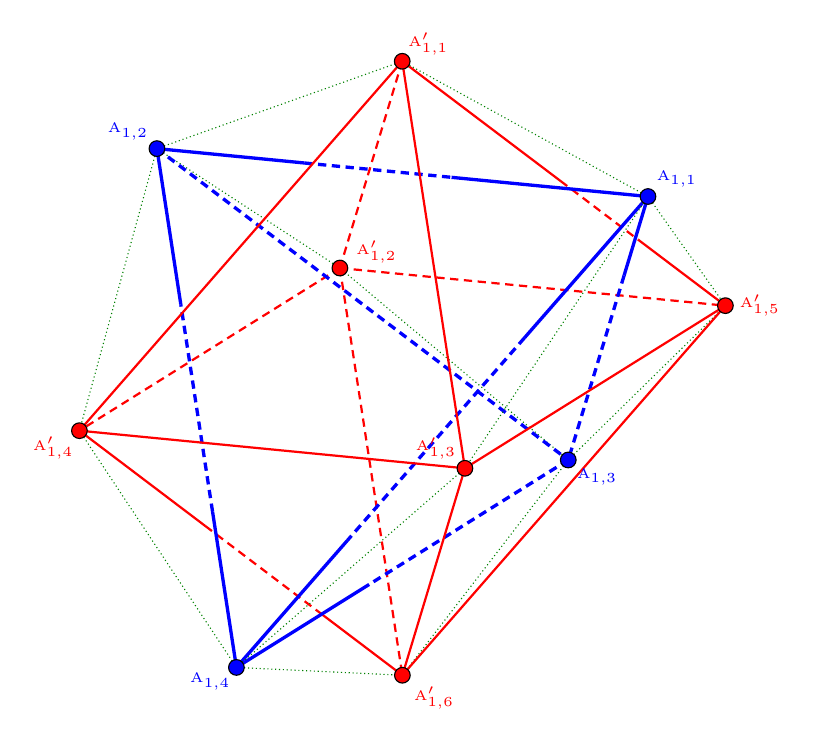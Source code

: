 \begin{tikzpicture}[
	rotate around y=77, % free to adjust to rotate the Adash octahedron around its local "z" axis
	rotate around z=-54.736, % -arctan(y/z) where y and z are the corresponding components of {(Adash6) - (Adash1)}
	rotate around y=90,
	rotate around x=90, % this and the next rotate TikZ's axes into our conventional view (z axis pointing upwards, x and y coming towards viewer)
	scale = 5.0,
	]
%	\draw[->] (0,0,0)--++(1,0,0) node[right]{$x$};
%	\draw[->] (0,0,0)--++(0,1,0) node[above]{$y$};
%	\draw[->] (0,0,0)--++(0,0,1) node[below left]{$z$};
	% A
	%% Coord def
	\coordinate (A1) at (0, 0, 0);
	\coordinate (A2) at (1.405, 0, 0);
	\coordinate (A3) at (0.703, 1.217, 0);
	\coordinate (A4) at (0.703, 0.406, 1.147);	
	% Adash
	%% Coord def
	\coordinate (Adash1) at (0.703, -0.231, -0.163);
	\coordinate (Adash2) at (1.254,  0.724, -0.163);
	\coordinate (Adash3) at (0.151,  0.087,  0.737);
	\coordinate (Adash4) at (1.254,  0.087,  0.737);
	\coordinate (Adash5) at (0.151,  0.724, -0.163);
	\coordinate (Adash6) at (0.703,  1.043,  0.737);
	%% Draw lines
	% A2 -- Adash1
	\draw[Green, thin, densely dotted] (A2) -- (Adash1);
	% A2 -- Adash2
	\draw[Green, thin, densely dotted] (A2) -- (Adash2);
	% A2 -- Adash4
	\draw[Green, thin, densely dotted] (A2) -- (Adash4);
	% A3 -- Adash2
	\draw[Green, thin, densely dotted] (A3) -- (Adash2);
	% A3 -- Adash5
	\draw[Green, thin, densely dotted] (A3) -- (Adash5);
	% A3 -- Adash6
	\draw[Green, thin, densely dotted] (A3) -- (Adash6);
	% Adash4 -- Adash6
	\draw[red, thick] (Adash4) -- ($(Adash4)!0.39!(Adash6)$);
	\draw[red, thick, densely dashed] ($(Adash4)!0.39!(Adash6)$) -- ($(Adash4)!0.75!(Adash6)$);
	\draw[red, thick] ($(Adash4)!0.75!(Adash6)$) -- (Adash6);
	% Adash2 -- Adash6
	\draw[red, thick, densely dashed] (Adash2) -- (Adash6);
	% Adash2 -- Adash5
	\draw[red, thick, densely dashed] (Adash2) -- (Adash5);
	% Adash1 -- Adash2
	\draw[red, thick, densely dashed] (Adash1) -- (Adash2);
	% Adash1 -- Adash5
	\draw[red, thick] (Adash1) -- ($(Adash1)!0.49!(Adash5)$);
	\draw[red, thick, densely dashed] ($(Adash1)!0.49!(Adash5)$) -- ($(Adash1)!0.73!(Adash5)$);
	\draw[red, thick] ($(Adash1)!0.73!(Adash5)$) -- (Adash5);
	% Adash2 -- Adash4
	\draw[red, thick, densely dashed] (Adash2) -- (Adash4);
	% A2 -- A1
	\draw[Blue, very thick] (A2) -- ($(A2)!0.3!(A1)$);
	\draw[Blue, very thick, densely dashed] ($(A2)!0.3!(A1)$) -- ($(A2)!0.6!(A1)$);
	\draw[Blue, very thick] ($(A2)!0.6!(A1)$) -- (A1);
	% A1 -- A4
	\draw[Blue, very thick] (A1) -- ($(A1)!0.3!(A4)$);
	\draw[Blue, very thick, densely dashed] ($(A1)!0.3!(A4)$) -- ($(A1)!0.73!(A4)$);
	\draw[Blue, very thick] ($(A1)!0.73!(A4)$) -- (A4);
	% A2 -- A3
	\draw[Blue, very thick, densely dashed] (A2) -- (A3);
	% A3 -- A4
	\draw[Blue, very thick, densely dashed] (A3) -- ($(A3)!0.6!(A4)$);
	\draw[Blue, very thick] ($(A3)!0.6!(A4)$) -- (A4);
	% A4 -- A2
	\draw[Blue, very thick] (A4) -- ($(A4)!0.3!(A2)$);
	\draw[Blue, very thick, densely dashed] ($(A4)!0.3!(A2)$) -- ($(A4)!0.7!(A2)$);
	\draw[Blue, very thick] ($(A4)!0.7!(A2)$) -- (A2);
	% A1 -- A3
	\draw[Blue, very thick] (A1) -- ($(A1)!0.3!(A3)$);
	\draw[Blue, very thick, densely dashed] ($(A1)!0.3!(A3)$) -- (A3);
	% Adash1 -- Adash4
	\draw[red, thick] (Adash1) -- (Adash4);
	% Adash5 -- Adash6
	\draw[red, thick] (Adash5) -- (Adash6);
	% Adash5 -- Adash3
	\draw[red, thick] (Adash5) -- (Adash3);
	% Adash3 -- Adash6
	\draw[red, thick] (Adash3) -- (Adash6);
	% Adash4 -- Adash3
	\draw[red, thick] (Adash4) -- (Adash3);
	% Adash3 -- Adash1
	\draw[red, thick] (Adash3) -- (Adash1);
	% A1 -- Adash1
	\draw[Green, thin, densely dotted] (A1) -- (Adash1);
	% A1 -- Adash3
	\draw[Green, thin, densely dotted] (A1) -- (Adash3);
	% A1 -- Adash5
	\draw[Green, thin, densely dotted] (A1) -- (Adash5);
	% A4 -- Adash3
	\draw[Green, thin, densely dotted] (A4) -- (Adash3);
	% A4 -- Adash4
	\draw[Green, thin, densely dotted] (A4) -- (Adash4);
	% A4 -- Adash6
	\draw[Green, thin, densely dotted] (A4) -- (Adash6);
	%% Plot states
	\foreach \astate in {A1, A2, A3, A4} \node at (\astate)[circle, fill = Blue, draw = black, inner sep=2pt]{};
	\foreach \adashstate in {Adash1, Adash2, Adash3, Adash4, Adash5, Adash6} \node at (\adashstate)[circle, fill = red, draw = black, inner sep=2pt]{};
	%% Label states
	\node[anchor = south west, Blue, inner sep = 3pt] (A1label) at (A1) {\tiny $\mathrm{A}_{1,1}$};
	\node[anchor = south east, Blue, inner sep = 3pt] (A2label) at (A2) {\tiny $\mathrm{A}_{1,2}$};
	\node[anchor = north west, Blue, inner sep = 3pt] (A3label) at (A3) {\tiny $\mathrm{A}_{1,3}$};
	\node[anchor = north east, Blue, inner sep = 2pt] (A4label) at (A4) {\tiny $\mathrm{A}_{1,4}$};
	\node[anchor = south west, inner sep = 2pt, red] (Adash1label) at (Adash1) {\tiny $\mathrm{A}'_{1,1}$};
	\node[anchor = south west, inner sep = 2pt, red] (Adash2label) at ($(Adash2)+(-0.03,0,0)$) {\tiny $\mathrm{A}'_{1,2}$};
	\node[anchor = south east, inner sep = 3pt, red] (Adash3label) at (Adash3) {\tiny $\mathrm{A}'_{1,3}$};
	\node[anchor = north east, red, inner sep = 2pt] (Adash4label) at (Adash4) {\tiny $\mathrm{A}'_{1,4}$};
	\node[anchor = west, inner sep = 5pt, red] (Adash5label) at (Adash5) {\tiny $\mathrm{A}'_{1,5}$};
	\node[anchor = north west, inner sep = 4pt, red] (Adash6label) at (Adash6) {\tiny $\mathrm{A}'_{1,6}$};
\end{tikzpicture}